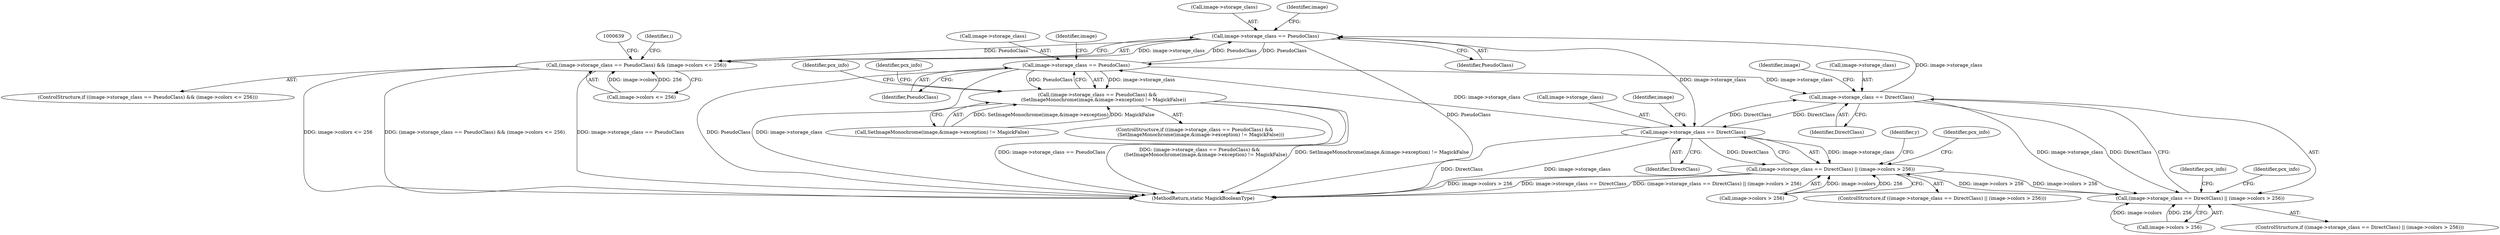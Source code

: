 digraph "0_ImageMagick_560e6e512961008938aa1d1b9aab06347b1c8f9b@pointer" {
"1000578" [label="(Call,image->storage_class == PseudoClass)"];
"1000416" [label="(Call,image->storage_class == DirectClass)"];
"1000297" [label="(Call,image->storage_class == PseudoClass)"];
"1000735" [label="(Call,image->storage_class == DirectClass)"];
"1000578" [label="(Call,image->storage_class == PseudoClass)"];
"1000296" [label="(Call,(image->storage_class == PseudoClass) &&\n        (SetImageMonochrome(image,&image->exception) != MagickFalse))"];
"1000415" [label="(Call,(image->storage_class == DirectClass) || (image->colors > 256))"];
"1000734" [label="(Call,(image->storage_class == DirectClass) || (image->colors > 256))"];
"1000577" [label="(Call,(image->storage_class == PseudoClass) && (image->colors <= 256))"];
"1000736" [label="(Call,image->storage_class)"];
"1000312" [label="(Identifier,pcx_info)"];
"1000742" [label="(Identifier,image)"];
"1000302" [label="(Call,SetImageMonochrome(image,&image->exception) != MagickFalse)"];
"1000583" [label="(Call,image->colors <= 256)"];
"1000421" [label="(Call,image->colors > 256)"];
"1000298" [label="(Call,image->storage_class)"];
"1000297" [label="(Call,image->storage_class == PseudoClass)"];
"1000579" [label="(Call,image->storage_class)"];
"1000295" [label="(ControlStructure,if ((image->storage_class == PseudoClass) &&\n        (SetImageMonochrome(image,&image->exception) != MagickFalse)))"];
"1000590" [label="(Identifier,i)"];
"1000585" [label="(Identifier,image)"];
"1000578" [label="(Call,image->storage_class == PseudoClass)"];
"1000304" [label="(Identifier,image)"];
"1000582" [label="(Identifier,PseudoClass)"];
"1000739" [label="(Identifier,DirectClass)"];
"1000301" [label="(Identifier,PseudoClass)"];
"1000735" [label="(Call,image->storage_class == DirectClass)"];
"1001357" [label="(MethodReturn,static MagickBooleanType)"];
"1000748" [label="(Identifier,y)"];
"1000577" [label="(Call,(image->storage_class == PseudoClass) && (image->colors <= 256))"];
"1000734" [label="(Call,(image->storage_class == DirectClass) || (image->colors > 256))"];
"1000415" [label="(Call,(image->storage_class == DirectClass) || (image->colors > 256))"];
"1000317" [label="(Identifier,pcx_info)"];
"1000414" [label="(ControlStructure,if ((image->storage_class == DirectClass) || (image->colors > 256)))"];
"1000576" [label="(ControlStructure,if ((image->storage_class == PseudoClass) && (image->colors <= 256)))"];
"1000444" [label="(Identifier,pcx_info)"];
"1000423" [label="(Identifier,image)"];
"1000296" [label="(Call,(image->storage_class == PseudoClass) &&\n        (SetImageMonochrome(image,&image->exception) != MagickFalse))"];
"1000733" [label="(ControlStructure,if ((image->storage_class == DirectClass) || (image->colors > 256)))"];
"1000429" [label="(Identifier,pcx_info)"];
"1000416" [label="(Call,image->storage_class == DirectClass)"];
"1000947" [label="(Identifier,pcx_info)"];
"1000740" [label="(Call,image->colors > 256)"];
"1000420" [label="(Identifier,DirectClass)"];
"1000417" [label="(Call,image->storage_class)"];
"1000578" -> "1000577"  [label="AST: "];
"1000578" -> "1000582"  [label="CFG: "];
"1000579" -> "1000578"  [label="AST: "];
"1000582" -> "1000578"  [label="AST: "];
"1000585" -> "1000578"  [label="CFG: "];
"1000577" -> "1000578"  [label="CFG: "];
"1000578" -> "1001357"  [label="DDG: PseudoClass"];
"1000578" -> "1000297"  [label="DDG: PseudoClass"];
"1000578" -> "1000577"  [label="DDG: image->storage_class"];
"1000578" -> "1000577"  [label="DDG: PseudoClass"];
"1000416" -> "1000578"  [label="DDG: image->storage_class"];
"1000297" -> "1000578"  [label="DDG: PseudoClass"];
"1000578" -> "1000735"  [label="DDG: image->storage_class"];
"1000416" -> "1000415"  [label="AST: "];
"1000416" -> "1000420"  [label="CFG: "];
"1000417" -> "1000416"  [label="AST: "];
"1000420" -> "1000416"  [label="AST: "];
"1000423" -> "1000416"  [label="CFG: "];
"1000415" -> "1000416"  [label="CFG: "];
"1000416" -> "1000415"  [label="DDG: image->storage_class"];
"1000416" -> "1000415"  [label="DDG: DirectClass"];
"1000297" -> "1000416"  [label="DDG: image->storage_class"];
"1000735" -> "1000416"  [label="DDG: DirectClass"];
"1000416" -> "1000735"  [label="DDG: DirectClass"];
"1000297" -> "1000296"  [label="AST: "];
"1000297" -> "1000301"  [label="CFG: "];
"1000298" -> "1000297"  [label="AST: "];
"1000301" -> "1000297"  [label="AST: "];
"1000304" -> "1000297"  [label="CFG: "];
"1000296" -> "1000297"  [label="CFG: "];
"1000297" -> "1001357"  [label="DDG: image->storage_class"];
"1000297" -> "1001357"  [label="DDG: PseudoClass"];
"1000297" -> "1000296"  [label="DDG: image->storage_class"];
"1000297" -> "1000296"  [label="DDG: PseudoClass"];
"1000735" -> "1000297"  [label="DDG: image->storage_class"];
"1000735" -> "1000734"  [label="AST: "];
"1000735" -> "1000739"  [label="CFG: "];
"1000736" -> "1000735"  [label="AST: "];
"1000739" -> "1000735"  [label="AST: "];
"1000742" -> "1000735"  [label="CFG: "];
"1000734" -> "1000735"  [label="CFG: "];
"1000735" -> "1001357"  [label="DDG: DirectClass"];
"1000735" -> "1001357"  [label="DDG: image->storage_class"];
"1000735" -> "1000734"  [label="DDG: image->storage_class"];
"1000735" -> "1000734"  [label="DDG: DirectClass"];
"1000296" -> "1000295"  [label="AST: "];
"1000296" -> "1000302"  [label="CFG: "];
"1000302" -> "1000296"  [label="AST: "];
"1000312" -> "1000296"  [label="CFG: "];
"1000317" -> "1000296"  [label="CFG: "];
"1000296" -> "1001357"  [label="DDG: (image->storage_class == PseudoClass) &&\n        (SetImageMonochrome(image,&image->exception) != MagickFalse)"];
"1000296" -> "1001357"  [label="DDG: SetImageMonochrome(image,&image->exception) != MagickFalse"];
"1000296" -> "1001357"  [label="DDG: image->storage_class == PseudoClass"];
"1000302" -> "1000296"  [label="DDG: SetImageMonochrome(image,&image->exception)"];
"1000302" -> "1000296"  [label="DDG: MagickFalse"];
"1000415" -> "1000414"  [label="AST: "];
"1000415" -> "1000421"  [label="CFG: "];
"1000421" -> "1000415"  [label="AST: "];
"1000429" -> "1000415"  [label="CFG: "];
"1000444" -> "1000415"  [label="CFG: "];
"1000734" -> "1000415"  [label="DDG: image->colors > 256"];
"1000421" -> "1000415"  [label="DDG: image->colors"];
"1000421" -> "1000415"  [label="DDG: 256"];
"1000415" -> "1000734"  [label="DDG: image->colors > 256"];
"1000734" -> "1000733"  [label="AST: "];
"1000734" -> "1000740"  [label="CFG: "];
"1000740" -> "1000734"  [label="AST: "];
"1000748" -> "1000734"  [label="CFG: "];
"1000947" -> "1000734"  [label="CFG: "];
"1000734" -> "1001357"  [label="DDG: image->storage_class == DirectClass"];
"1000734" -> "1001357"  [label="DDG: (image->storage_class == DirectClass) || (image->colors > 256)"];
"1000734" -> "1001357"  [label="DDG: image->colors > 256"];
"1000740" -> "1000734"  [label="DDG: image->colors"];
"1000740" -> "1000734"  [label="DDG: 256"];
"1000577" -> "1000576"  [label="AST: "];
"1000577" -> "1000583"  [label="CFG: "];
"1000583" -> "1000577"  [label="AST: "];
"1000590" -> "1000577"  [label="CFG: "];
"1000639" -> "1000577"  [label="CFG: "];
"1000577" -> "1001357"  [label="DDG: (image->storage_class == PseudoClass) && (image->colors <= 256)"];
"1000577" -> "1001357"  [label="DDG: image->colors <= 256"];
"1000577" -> "1001357"  [label="DDG: image->storage_class == PseudoClass"];
"1000583" -> "1000577"  [label="DDG: image->colors"];
"1000583" -> "1000577"  [label="DDG: 256"];
}
